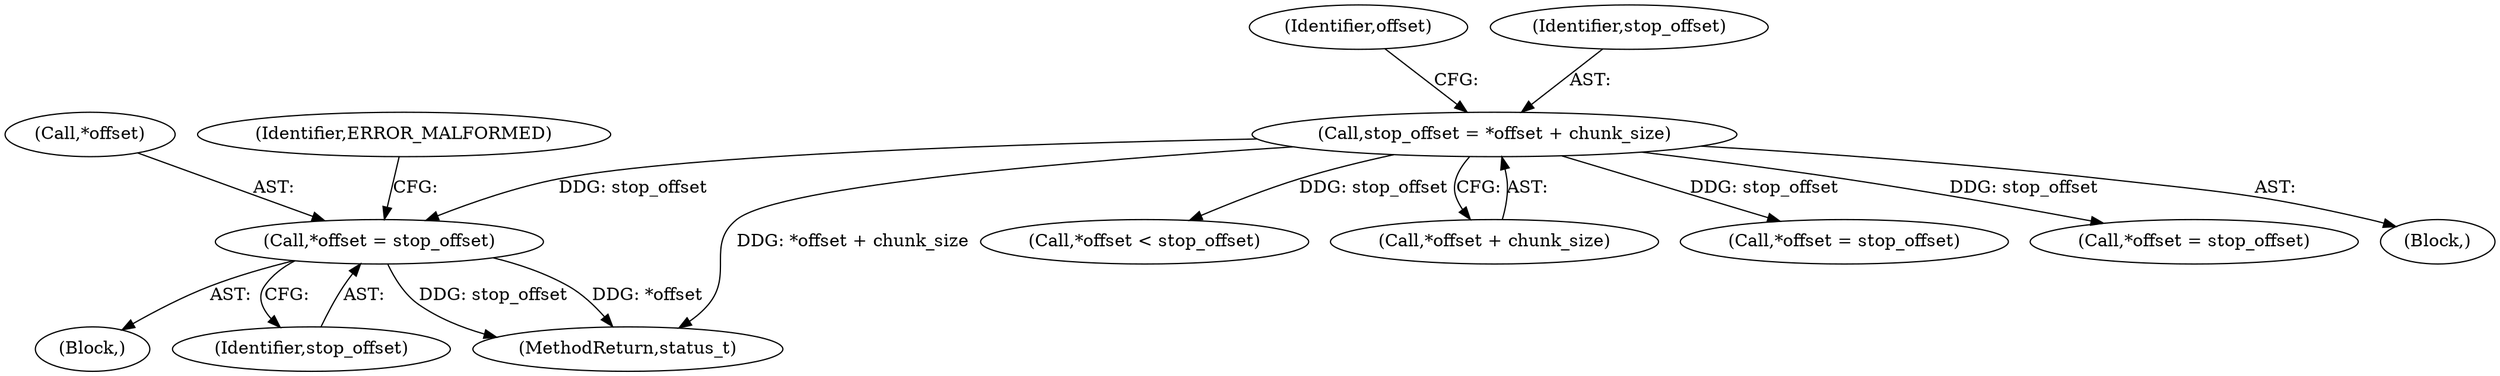 digraph "0_Android_e7142a0703bc93f75e213e96ebc19000022afed9@pointer" {
"1002524" [label="(Call,*offset = stop_offset)"];
"1002495" [label="(Call,stop_offset = *offset + chunk_size)"];
"1002525" [label="(Call,*offset)"];
"1002562" [label="(Call,*offset < stop_offset)"];
"1002497" [label="(Call,*offset + chunk_size)"];
"1002529" [label="(Identifier,ERROR_MALFORMED)"];
"1002524" [label="(Call,*offset = stop_offset)"];
"1002523" [label="(Block,)"];
"1002503" [label="(Identifier,offset)"];
"1002538" [label="(Call,*offset = stop_offset)"];
"1002527" [label="(Identifier,stop_offset)"];
"1002495" [label="(Call,stop_offset = *offset + chunk_size)"];
"1002550" [label="(Call,*offset = stop_offset)"];
"1003275" [label="(MethodReturn,status_t)"];
"1002496" [label="(Identifier,stop_offset)"];
"1002493" [label="(Block,)"];
"1002524" -> "1002523"  [label="AST: "];
"1002524" -> "1002527"  [label="CFG: "];
"1002525" -> "1002524"  [label="AST: "];
"1002527" -> "1002524"  [label="AST: "];
"1002529" -> "1002524"  [label="CFG: "];
"1002524" -> "1003275"  [label="DDG: stop_offset"];
"1002524" -> "1003275"  [label="DDG: *offset"];
"1002495" -> "1002524"  [label="DDG: stop_offset"];
"1002495" -> "1002493"  [label="AST: "];
"1002495" -> "1002497"  [label="CFG: "];
"1002496" -> "1002495"  [label="AST: "];
"1002497" -> "1002495"  [label="AST: "];
"1002503" -> "1002495"  [label="CFG: "];
"1002495" -> "1003275"  [label="DDG: *offset + chunk_size"];
"1002495" -> "1002538"  [label="DDG: stop_offset"];
"1002495" -> "1002550"  [label="DDG: stop_offset"];
"1002495" -> "1002562"  [label="DDG: stop_offset"];
}
